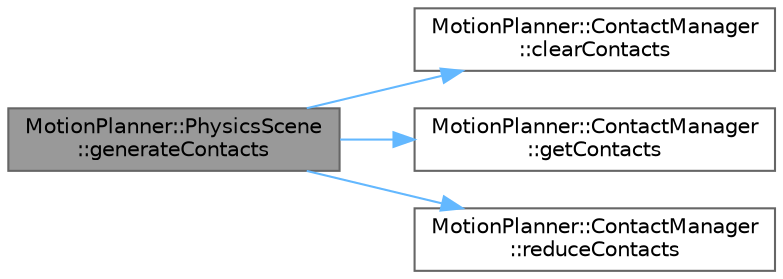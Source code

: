 digraph "MotionPlanner::PhysicsScene::generateContacts"
{
 // LATEX_PDF_SIZE
  bgcolor="transparent";
  edge [fontname=Helvetica,fontsize=10,labelfontname=Helvetica,labelfontsize=10];
  node [fontname=Helvetica,fontsize=10,shape=box,height=0.2,width=0.4];
  rankdir="LR";
  Node1 [label="MotionPlanner::PhysicsScene\l::generateContacts",height=0.2,width=0.4,color="gray40", fillcolor="grey60", style="filled", fontcolor="black",tooltip=" "];
  Node1 -> Node2 [color="steelblue1",style="solid"];
  Node2 [label="MotionPlanner::ContactManager\l::clearContacts",height=0.2,width=0.4,color="grey40", fillcolor="white", style="filled",URL="$class_motion_planner_1_1_contact_manager.html#a7f9f83cee66a0d7d53453111015840cd",tooltip=" "];
  Node1 -> Node3 [color="steelblue1",style="solid"];
  Node3 [label="MotionPlanner::ContactManager\l::getContacts",height=0.2,width=0.4,color="grey40", fillcolor="white", style="filled",URL="$class_motion_planner_1_1_contact_manager.html#a5596d0cc57907ccbb5119481d693ae0b",tooltip=" "];
  Node1 -> Node4 [color="steelblue1",style="solid"];
  Node4 [label="MotionPlanner::ContactManager\l::reduceContacts",height=0.2,width=0.4,color="grey40", fillcolor="white", style="filled",URL="$class_motion_planner_1_1_contact_manager.html#a95f2aae2315a9eba379c68a2a529de4f",tooltip=" "];
}

